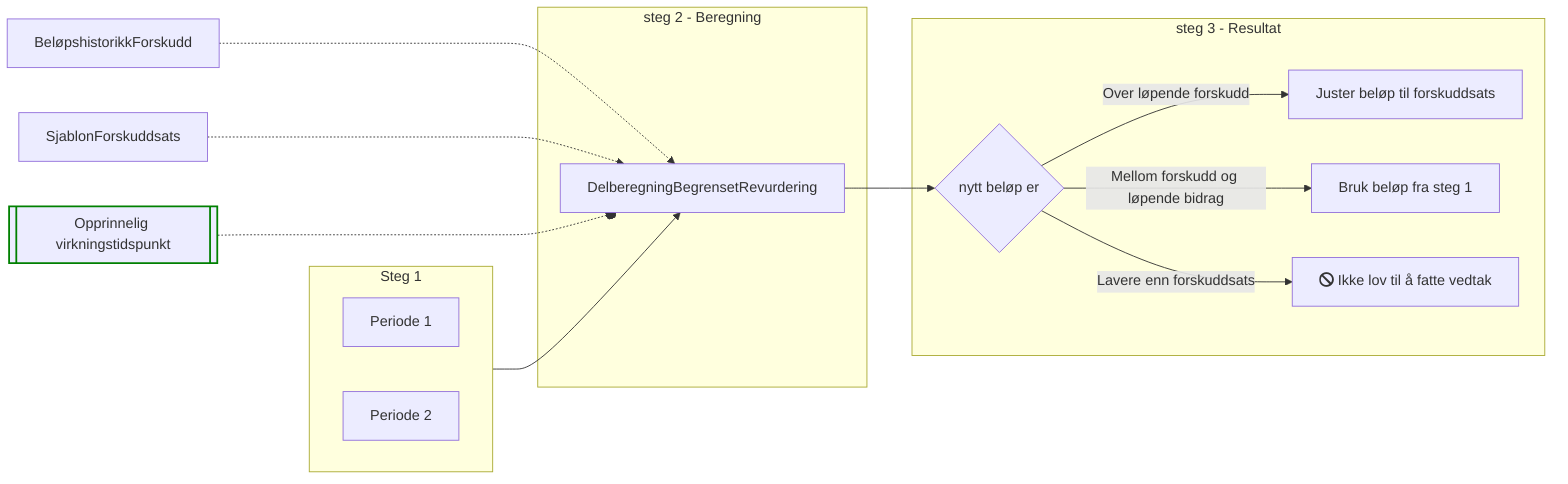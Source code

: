 flowchart LR
    classDef input stroke:green,stroke-width:2px;
    subgraph steg1["Steg 1"]
        direction RL
        periode1["Periode 1"]
        periode2["Periode 2"]
    end
    steg1 --> DelberegningBegrensetRevurdering
    subgraph "steg 2 - Beregning"
    DelberegningBegrensetRevurdering
    end
    subgraph "steg 3 - Resultat"
     DelberegningBegrensetRevurdering --> Resultat{nytt beløp er}
    Resultat -->|Over løpende forskudd| D[Juster beløp til forskuddsats]
    Resultat -->|Mellom forskudd og løpende bidrag| E[Bruk beløp fra steg 1]
    Resultat -->|Lavere enn forskuddsats| F[fa:fa-ban Ikke lov til å fatte vedtak]
    end
    BeløpshistorikkForskudd -...-> DelberegningBegrensetRevurdering
    SjablonForskuddsats -...-> DelberegningBegrensetRevurdering
    input_opprinnelig_virknig[["Opprinnelig virkningstidspunkt"]] -...-o DelberegningBegrensetRevurdering

    class input_opprinnelig_virknig input;